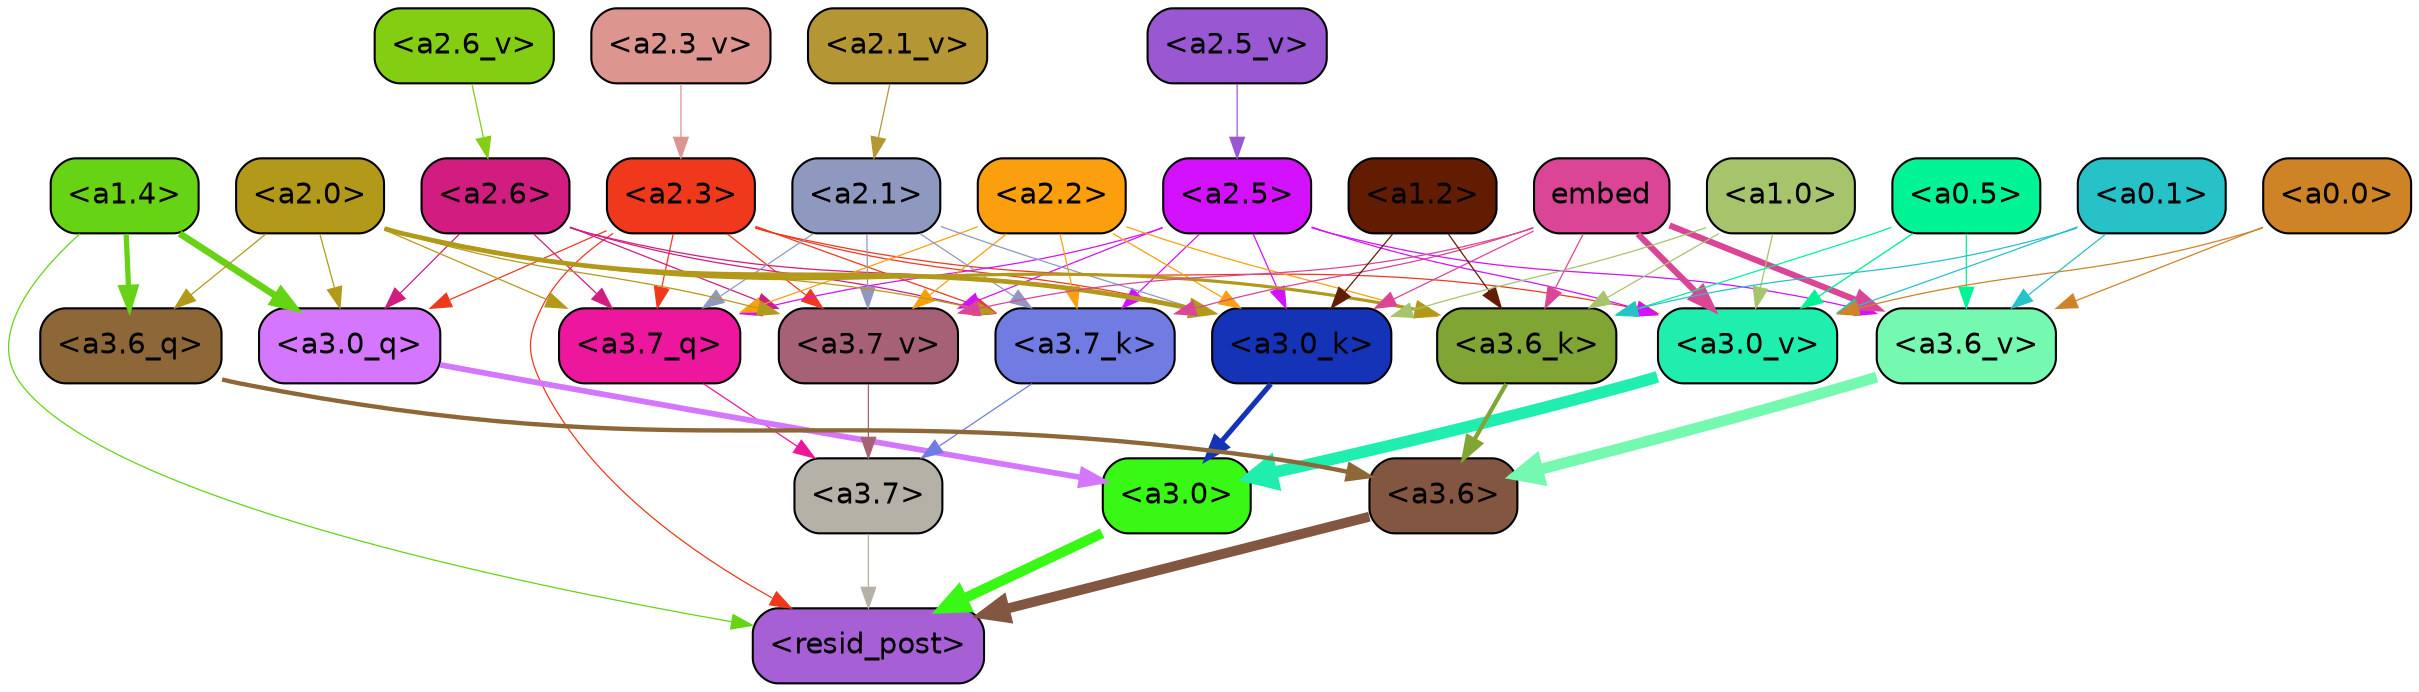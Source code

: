 strict digraph "" {
	graph [bgcolor=transparent,
		layout=dot,
		overlap=false,
		splines=true
	];
	"<a3.7>"	[color=black,
		fillcolor="#b6b1a6",
		fontname=Helvetica,
		shape=box,
		style="filled, rounded"];
	"<resid_post>"	[color=black,
		fillcolor="#a75fd5",
		fontname=Helvetica,
		shape=box,
		style="filled, rounded"];
	"<a3.7>" -> "<resid_post>"	[color="#b6b1a6",
		penwidth=0.6];
	"<a3.6>"	[color=black,
		fillcolor="#825641",
		fontname=Helvetica,
		shape=box,
		style="filled, rounded"];
	"<a3.6>" -> "<resid_post>"	[color="#825641",
		penwidth=4.753257989883423];
	"<a3.0>"	[color=black,
		fillcolor="#39f815",
		fontname=Helvetica,
		shape=box,
		style="filled, rounded"];
	"<a3.0>" -> "<resid_post>"	[color="#39f815",
		penwidth=4.90053927898407];
	"<a2.3>"	[color=black,
		fillcolor="#f0381c",
		fontname=Helvetica,
		shape=box,
		style="filled, rounded"];
	"<a2.3>" -> "<resid_post>"	[color="#f0381c",
		penwidth=0.6];
	"<a3.7_q>"	[color=black,
		fillcolor="#ec179d",
		fontname=Helvetica,
		shape=box,
		style="filled, rounded"];
	"<a2.3>" -> "<a3.7_q>"	[color="#f0381c",
		penwidth=0.6];
	"<a3.0_q>"	[color=black,
		fillcolor="#d576ff",
		fontname=Helvetica,
		shape=box,
		style="filled, rounded"];
	"<a2.3>" -> "<a3.0_q>"	[color="#f0381c",
		penwidth=0.6];
	"<a3.7_k>"	[color=black,
		fillcolor="#717ce3",
		fontname=Helvetica,
		shape=box,
		style="filled, rounded"];
	"<a2.3>" -> "<a3.7_k>"	[color="#f0381c",
		penwidth=0.6];
	"<a3.0_k>"	[color=black,
		fillcolor="#1533b7",
		fontname=Helvetica,
		shape=box,
		style="filled, rounded"];
	"<a2.3>" -> "<a3.0_k>"	[color="#f0381c",
		penwidth=0.6];
	"<a3.7_v>"	[color=black,
		fillcolor="#a76176",
		fontname=Helvetica,
		shape=box,
		style="filled, rounded"];
	"<a2.3>" -> "<a3.7_v>"	[color="#f0381c",
		penwidth=0.6];
	"<a3.0_v>"	[color=black,
		fillcolor="#1feeae",
		fontname=Helvetica,
		shape=box,
		style="filled, rounded"];
	"<a2.3>" -> "<a3.0_v>"	[color="#f0381c",
		penwidth=0.6];
	"<a1.4>"	[color=black,
		fillcolor="#66d315",
		fontname=Helvetica,
		shape=box,
		style="filled, rounded"];
	"<a1.4>" -> "<resid_post>"	[color="#66d315",
		penwidth=0.6];
	"<a3.6_q>"	[color=black,
		fillcolor="#8d6737",
		fontname=Helvetica,
		shape=box,
		style="filled, rounded"];
	"<a1.4>" -> "<a3.6_q>"	[color="#66d315",
		penwidth=2.5149343013763428];
	"<a1.4>" -> "<a3.0_q>"	[color="#66d315",
		penwidth=3.2760138511657715];
	"<a3.7_q>" -> "<a3.7>"	[color="#ec179d",
		penwidth=0.6];
	"<a3.6_q>" -> "<a3.6>"	[color="#8d6737",
		penwidth=2.091020345687866];
	"<a3.0_q>" -> "<a3.0>"	[color="#d576ff",
		penwidth=2.7421876192092896];
	"<a3.7_k>" -> "<a3.7>"	[color="#717ce3",
		penwidth=0.6];
	"<a3.6_k>"	[color=black,
		fillcolor="#80a534",
		fontname=Helvetica,
		shape=box,
		style="filled, rounded"];
	"<a3.6_k>" -> "<a3.6>"	[color="#80a534",
		penwidth=2.048597991466522];
	"<a3.0_k>" -> "<a3.0>"	[color="#1533b7",
		penwidth=2.476402521133423];
	"<a3.7_v>" -> "<a3.7>"	[color="#a76176",
		penwidth=0.6];
	"<a3.6_v>"	[color=black,
		fillcolor="#75f8b0",
		fontname=Helvetica,
		shape=box,
		style="filled, rounded"];
	"<a3.6_v>" -> "<a3.6>"	[color="#75f8b0",
		penwidth=5.2550448179244995];
	"<a3.0_v>" -> "<a3.0>"	[color="#1feeae",
		penwidth=5.652270674705505];
	"<a2.6>"	[color=black,
		fillcolor="#d11c80",
		fontname=Helvetica,
		shape=box,
		style="filled, rounded"];
	"<a2.6>" -> "<a3.7_q>"	[color="#d11c80",
		penwidth=0.6];
	"<a2.6>" -> "<a3.0_q>"	[color="#d11c80",
		penwidth=0.6];
	"<a2.6>" -> "<a3.7_k>"	[color="#d11c80",
		penwidth=0.6];
	"<a2.6>" -> "<a3.0_k>"	[color="#d11c80",
		penwidth=0.6];
	"<a2.6>" -> "<a3.7_v>"	[color="#d11c80",
		penwidth=0.6];
	"<a2.5>"	[color=black,
		fillcolor="#d311fe",
		fontname=Helvetica,
		shape=box,
		style="filled, rounded"];
	"<a2.5>" -> "<a3.7_q>"	[color="#d311fe",
		penwidth=0.6];
	"<a2.5>" -> "<a3.7_k>"	[color="#d311fe",
		penwidth=0.6];
	"<a2.5>" -> "<a3.0_k>"	[color="#d311fe",
		penwidth=0.6];
	"<a2.5>" -> "<a3.7_v>"	[color="#d311fe",
		penwidth=0.6];
	"<a2.5>" -> "<a3.6_v>"	[color="#d311fe",
		penwidth=0.6];
	"<a2.5>" -> "<a3.0_v>"	[color="#d311fe",
		penwidth=0.6];
	"<a2.2>"	[color=black,
		fillcolor="#fc9f0e",
		fontname=Helvetica,
		shape=box,
		style="filled, rounded"];
	"<a2.2>" -> "<a3.7_q>"	[color="#fc9f0e",
		penwidth=0.6];
	"<a2.2>" -> "<a3.7_k>"	[color="#fc9f0e",
		penwidth=0.6];
	"<a2.2>" -> "<a3.6_k>"	[color="#fc9f0e",
		penwidth=0.6];
	"<a2.2>" -> "<a3.0_k>"	[color="#fc9f0e",
		penwidth=0.6];
	"<a2.2>" -> "<a3.7_v>"	[color="#fc9f0e",
		penwidth=0.6];
	"<a2.1>"	[color=black,
		fillcolor="#8f98bf",
		fontname=Helvetica,
		shape=box,
		style="filled, rounded"];
	"<a2.1>" -> "<a3.7_q>"	[color="#8f98bf",
		penwidth=0.6];
	"<a2.1>" -> "<a3.7_k>"	[color="#8f98bf",
		penwidth=0.6];
	"<a2.1>" -> "<a3.0_k>"	[color="#8f98bf",
		penwidth=0.6];
	"<a2.1>" -> "<a3.7_v>"	[color="#8f98bf",
		penwidth=0.6];
	"<a2.0>"	[color=black,
		fillcolor="#b39919",
		fontname=Helvetica,
		shape=box,
		style="filled, rounded"];
	"<a2.0>" -> "<a3.7_q>"	[color="#b39919",
		penwidth=0.6];
	"<a2.0>" -> "<a3.6_q>"	[color="#b39919",
		penwidth=0.6];
	"<a2.0>" -> "<a3.0_q>"	[color="#b39919",
		penwidth=0.6];
	"<a2.0>" -> "<a3.7_k>"	[color="#b39919",
		penwidth=0.6];
	"<a2.0>" -> "<a3.6_k>"	[color="#b39919",
		penwidth=1.5290023684501648];
	"<a2.0>" -> "<a3.0_k>"	[color="#b39919",
		penwidth=2.2635570764541626];
	"<a2.0>" -> "<a3.7_v>"	[color="#b39919",
		penwidth=0.6];
	embed	[color=black,
		fillcolor="#db4596",
		fontname=Helvetica,
		shape=box,
		style="filled, rounded"];
	embed -> "<a3.7_k>"	[color="#db4596",
		penwidth=0.6];
	embed -> "<a3.6_k>"	[color="#db4596",
		penwidth=0.6];
	embed -> "<a3.0_k>"	[color="#db4596",
		penwidth=0.6];
	embed -> "<a3.7_v>"	[color="#db4596",
		penwidth=0.6];
	embed -> "<a3.6_v>"	[color="#db4596",
		penwidth=2.9556376338005066];
	embed -> "<a3.0_v>"	[color="#db4596",
		penwidth=2.972973108291626];
	"<a1.2>"	[color=black,
		fillcolor="#611c01",
		fontname=Helvetica,
		shape=box,
		style="filled, rounded"];
	"<a1.2>" -> "<a3.6_k>"	[color="#611c01",
		penwidth=0.6];
	"<a1.2>" -> "<a3.0_k>"	[color="#611c01",
		penwidth=0.6];
	"<a1.0>"	[color=black,
		fillcolor="#a6c46c",
		fontname=Helvetica,
		shape=box,
		style="filled, rounded"];
	"<a1.0>" -> "<a3.6_k>"	[color="#a6c46c",
		penwidth=0.6];
	"<a1.0>" -> "<a3.0_k>"	[color="#a6c46c",
		penwidth=0.6];
	"<a1.0>" -> "<a3.0_v>"	[color="#a6c46c",
		penwidth=0.6];
	"<a0.5>"	[color=black,
		fillcolor="#00f395",
		fontname=Helvetica,
		shape=box,
		style="filled, rounded"];
	"<a0.5>" -> "<a3.6_k>"	[color="#00f395",
		penwidth=0.6];
	"<a0.5>" -> "<a3.6_v>"	[color="#00f395",
		penwidth=0.6];
	"<a0.5>" -> "<a3.0_v>"	[color="#00f395",
		penwidth=0.6790935099124908];
	"<a0.1>"	[color=black,
		fillcolor="#27c1c8",
		fontname=Helvetica,
		shape=box,
		style="filled, rounded"];
	"<a0.1>" -> "<a3.6_k>"	[color="#27c1c8",
		penwidth=0.6];
	"<a0.1>" -> "<a3.6_v>"	[color="#27c1c8",
		penwidth=0.6];
	"<a0.1>" -> "<a3.0_v>"	[color="#27c1c8",
		penwidth=0.6];
	"<a0.0>"	[color=black,
		fillcolor="#cd8326",
		fontname=Helvetica,
		shape=box,
		style="filled, rounded"];
	"<a0.0>" -> "<a3.6_v>"	[color="#cd8326",
		penwidth=0.6];
	"<a0.0>" -> "<a3.0_v>"	[color="#cd8326",
		penwidth=0.6];
	"<a2.6_v>"	[color=black,
		fillcolor="#83cd12",
		fontname=Helvetica,
		shape=box,
		style="filled, rounded"];
	"<a2.6_v>" -> "<a2.6>"	[color="#83cd12",
		penwidth=0.6];
	"<a2.5_v>"	[color=black,
		fillcolor="#9957d2",
		fontname=Helvetica,
		shape=box,
		style="filled, rounded"];
	"<a2.5_v>" -> "<a2.5>"	[color="#9957d2",
		penwidth=0.6];
	"<a2.3_v>"	[color=black,
		fillcolor="#dd9590",
		fontname=Helvetica,
		shape=box,
		style="filled, rounded"];
	"<a2.3_v>" -> "<a2.3>"	[color="#dd9590",
		penwidth=0.6];
	"<a2.1_v>"	[color=black,
		fillcolor="#b49635",
		fontname=Helvetica,
		shape=box,
		style="filled, rounded"];
	"<a2.1_v>" -> "<a2.1>"	[color="#b49635",
		penwidth=0.6];
}
